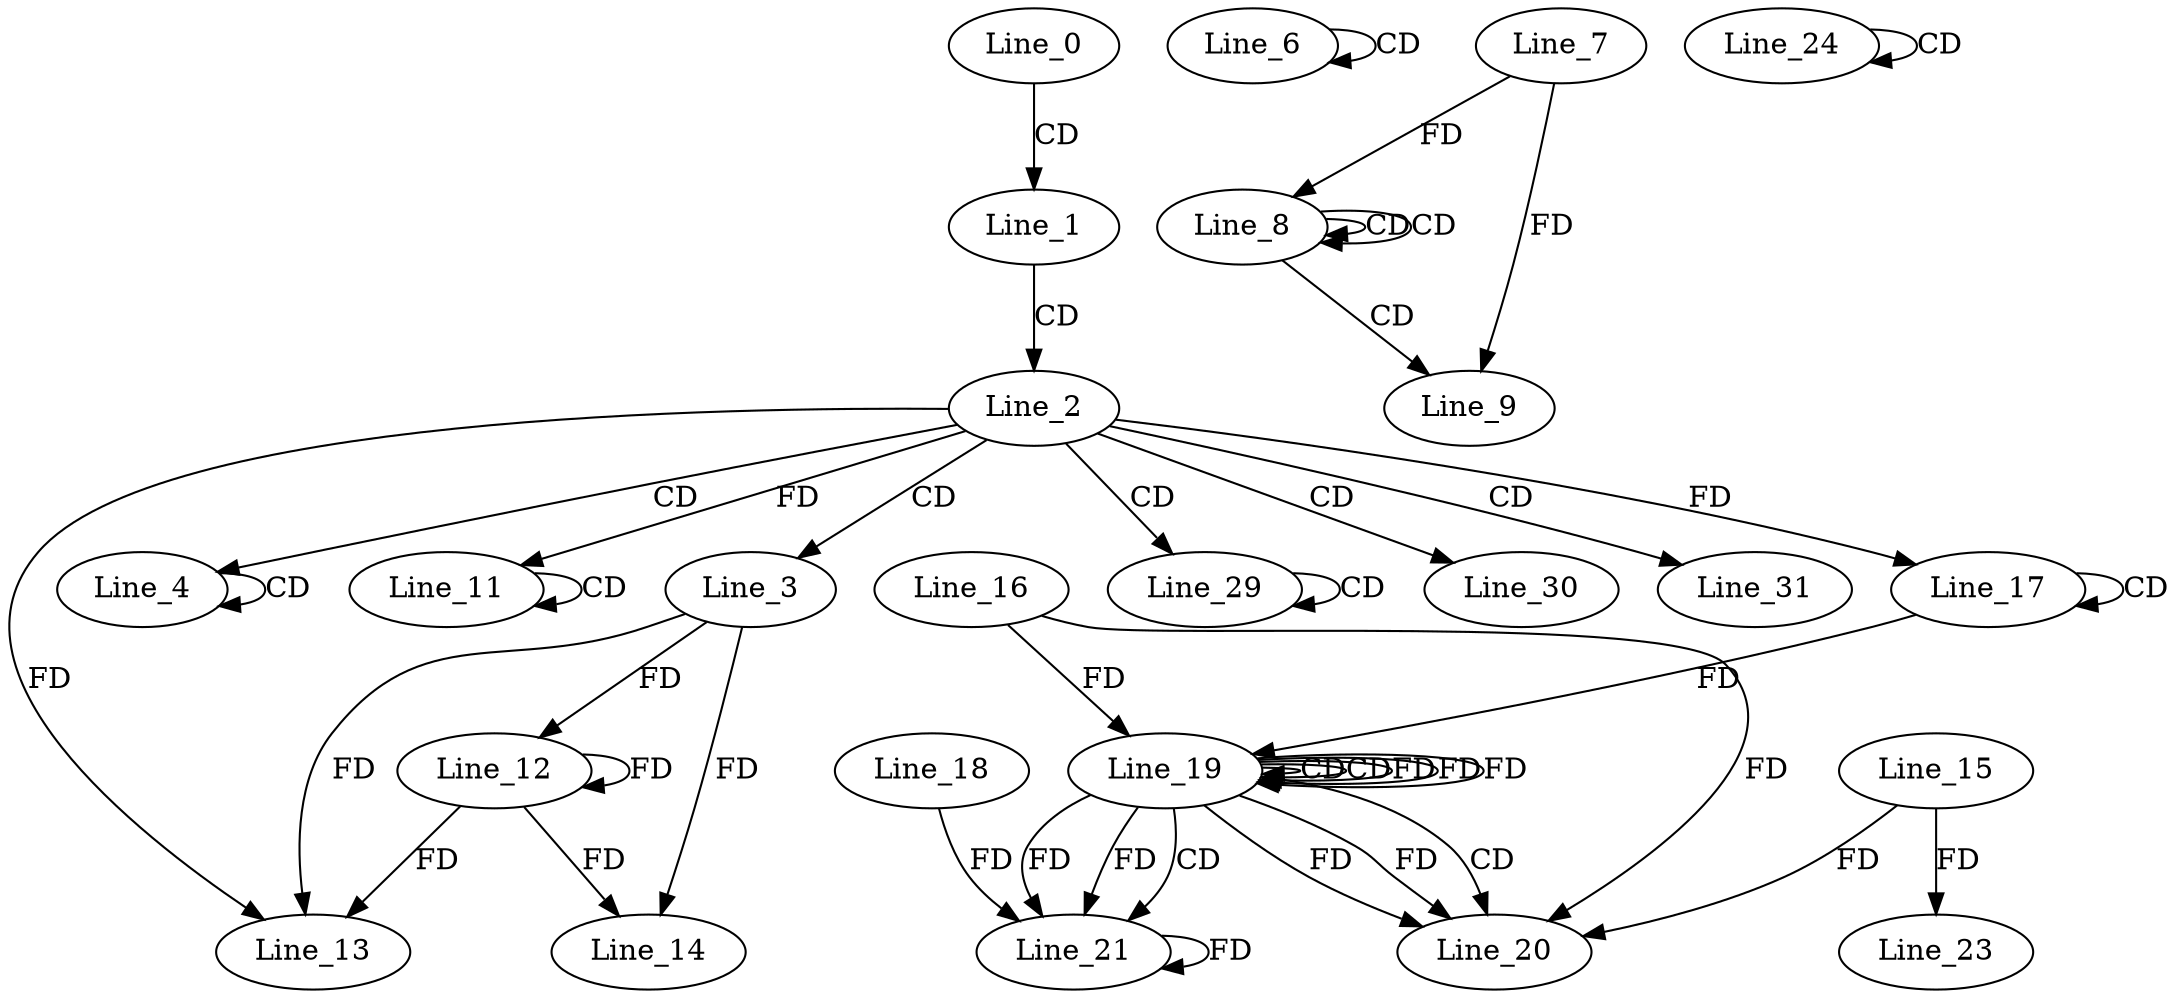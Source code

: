 digraph G {
  Line_0;
  Line_1;
  Line_2;
  Line_3;
  Line_4;
  Line_4;
  Line_6;
  Line_6;
  Line_8;
  Line_8;
  Line_8;
  Line_7;
  Line_9;
  Line_11;
  Line_11;
  Line_12;
  Line_13;
  Line_13;
  Line_14;
  Line_17;
  Line_17;
  Line_19;
  Line_19;
  Line_19;
  Line_16;
  Line_19;
  Line_19;
  Line_20;
  Line_15;
  Line_21;
  Line_18;
  Line_23;
  Line_24;
  Line_24;
  Line_29;
  Line_29;
  Line_30;
  Line_31;
  Line_0 -> Line_1 [ label="CD" ];
  Line_1 -> Line_2 [ label="CD" ];
  Line_2 -> Line_3 [ label="CD" ];
  Line_2 -> Line_4 [ label="CD" ];
  Line_4 -> Line_4 [ label="CD" ];
  Line_6 -> Line_6 [ label="CD" ];
  Line_8 -> Line_8 [ label="CD" ];
  Line_8 -> Line_8 [ label="CD" ];
  Line_7 -> Line_8 [ label="FD" ];
  Line_8 -> Line_9 [ label="CD" ];
  Line_7 -> Line_9 [ label="FD" ];
  Line_11 -> Line_11 [ label="CD" ];
  Line_2 -> Line_11 [ label="FD" ];
  Line_3 -> Line_12 [ label="FD" ];
  Line_12 -> Line_12 [ label="FD" ];
  Line_2 -> Line_13 [ label="FD" ];
  Line_3 -> Line_13 [ label="FD" ];
  Line_12 -> Line_13 [ label="FD" ];
  Line_3 -> Line_14 [ label="FD" ];
  Line_12 -> Line_14 [ label="FD" ];
  Line_17 -> Line_17 [ label="CD" ];
  Line_2 -> Line_17 [ label="FD" ];
  Line_19 -> Line_19 [ label="CD" ];
  Line_19 -> Line_19 [ label="CD" ];
  Line_17 -> Line_19 [ label="FD" ];
  Line_16 -> Line_19 [ label="FD" ];
  Line_19 -> Line_19 [ label="FD" ];
  Line_19 -> Line_20 [ label="CD" ];
  Line_15 -> Line_20 [ label="FD" ];
  Line_16 -> Line_20 [ label="FD" ];
  Line_19 -> Line_20 [ label="FD" ];
  Line_19 -> Line_20 [ label="FD" ];
  Line_19 -> Line_21 [ label="CD" ];
  Line_21 -> Line_21 [ label="FD" ];
  Line_18 -> Line_21 [ label="FD" ];
  Line_19 -> Line_21 [ label="FD" ];
  Line_19 -> Line_21 [ label="FD" ];
  Line_15 -> Line_23 [ label="FD" ];
  Line_24 -> Line_24 [ label="CD" ];
  Line_2 -> Line_29 [ label="CD" ];
  Line_29 -> Line_29 [ label="CD" ];
  Line_2 -> Line_30 [ label="CD" ];
  Line_2 -> Line_31 [ label="CD" ];
  Line_19 -> Line_19 [ label="FD" ];
  Line_19 -> Line_19 [ label="FD" ];
}
